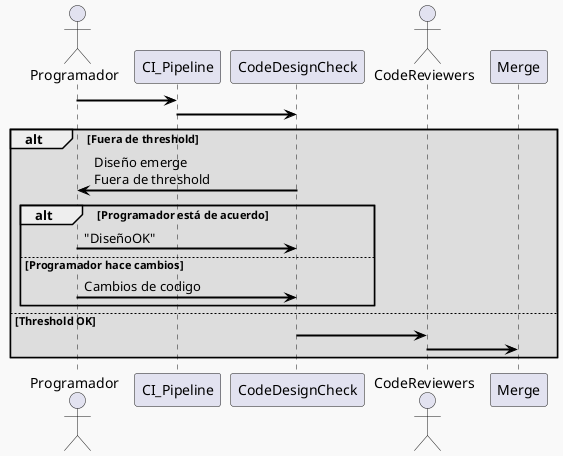 @startuml

skinparam packageStyle rectangle
skinparam shadowing false
skinparam backgroundColor #F9F9F9
skinparam packageBackgroundColor #DDDDDD
skinparam packageBorderColor #000000
skinparam arrowColor #000000
skinparam arrowThickness 2

actor Programador   
participant CI_Pipeline
participant CodeDesignCheck
actor CodeReviewers
participant Merge


Programador->CI_Pipeline
CI_Pipeline->CodeDesignCheck
alt Fuera de threshold
    CodeDesignCheck->Programador: Diseño emerge\nFuera de threshold
alt Programador está de acuerdo
    Programador->CodeDesignCheck: "DiseñoOK"
else Programador hace cambios
    Programador->CodeDesignCheck: Cambios de codigo
end
else Threshold OK
    CodeDesignCheck->CodeReviewers
    CodeReviewers -> Merge
end
@enduml